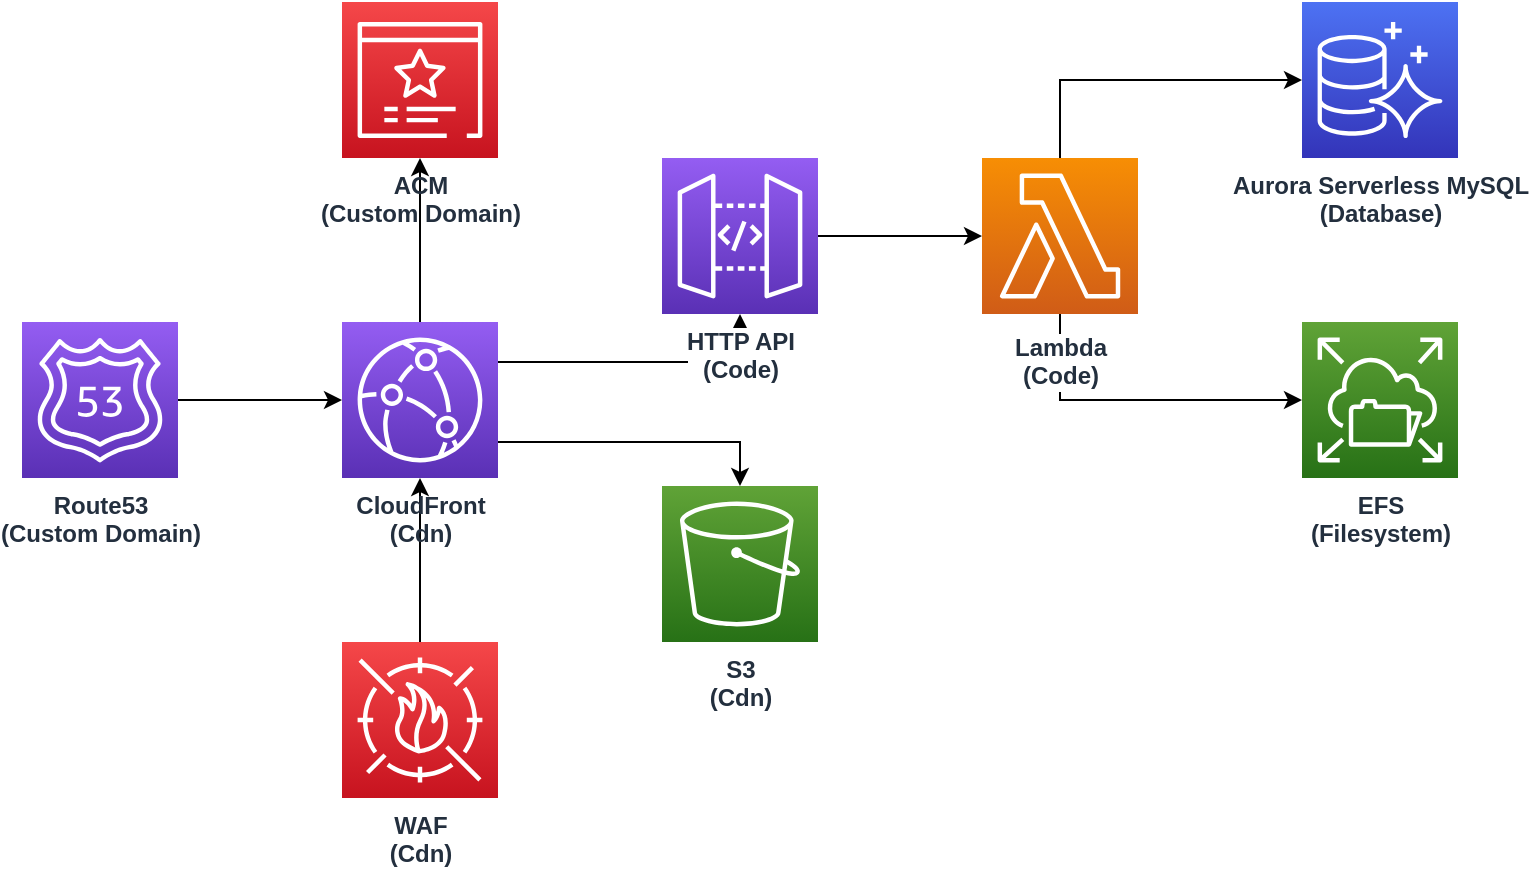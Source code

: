 <mxfile version="14.6.13" type="device"><diagram id="Ht1M8jgEwFfnCIfOTk4-" name="Page-1"><mxGraphModel dx="1296" dy="1512" grid="1" gridSize="10" guides="1" tooltips="1" connect="1" arrows="1" fold="1" page="1" pageScale="1" pageWidth="1169" pageHeight="827" math="0" shadow="0"><root><mxCell id="0"/><mxCell id="1" parent="0"/><mxCell id="AHO8Ui9JQbaWT7fUmcOC-22" style="edgeStyle=orthogonalEdgeStyle;rounded=0;orthogonalLoop=1;jettySize=auto;html=1;entryX=0;entryY=0.5;entryDx=0;entryDy=0;entryPerimeter=0;" edge="1" parent="1" source="AHO8Ui9JQbaWT7fUmcOC-1" target="AHO8Ui9JQbaWT7fUmcOC-16"><mxGeometry relative="1" as="geometry"><Array as="points"><mxPoint x="559" y="-601"/></Array></mxGeometry></mxCell><mxCell id="AHO8Ui9JQbaWT7fUmcOC-23" style="edgeStyle=orthogonalEdgeStyle;rounded=0;orthogonalLoop=1;jettySize=auto;html=1;" edge="1" parent="1" source="AHO8Ui9JQbaWT7fUmcOC-1" target="AHO8Ui9JQbaWT7fUmcOC-13"><mxGeometry relative="1" as="geometry"><Array as="points"><mxPoint x="559" y="-761"/></Array></mxGeometry></mxCell><mxCell id="AHO8Ui9JQbaWT7fUmcOC-1" value="&lt;b&gt;Lambda&lt;br&gt;(Code)&lt;/b&gt;" style="outlineConnect=0;fontColor=#232F3E;gradientColor=#F78E04;gradientDirection=north;fillColor=#D05C17;strokeColor=#ffffff;dashed=0;verticalLabelPosition=bottom;verticalAlign=top;align=center;html=1;fontSize=12;fontStyle=0;aspect=fixed;shape=mxgraph.aws4.resourceIcon;resIcon=mxgraph.aws4.lambda;labelBackgroundColor=#ffffff;spacingTop=3;" vertex="1" parent="1"><mxGeometry x="520" y="-722" width="78" height="78" as="geometry"/></mxCell><mxCell id="AHO8Ui9JQbaWT7fUmcOC-3" style="edgeStyle=orthogonalEdgeStyle;rounded=0;orthogonalLoop=1;jettySize=auto;html=1;" edge="1" parent="1" source="AHO8Ui9JQbaWT7fUmcOC-2" target="AHO8Ui9JQbaWT7fUmcOC-1"><mxGeometry relative="1" as="geometry"/></mxCell><mxCell id="AHO8Ui9JQbaWT7fUmcOC-5" style="edgeStyle=orthogonalEdgeStyle;rounded=0;orthogonalLoop=1;jettySize=auto;html=1;" edge="1" parent="1" source="AHO8Ui9JQbaWT7fUmcOC-4" target="AHO8Ui9JQbaWT7fUmcOC-2"><mxGeometry relative="1" as="geometry"><Array as="points"><mxPoint x="399" y="-620"/></Array></mxGeometry></mxCell><mxCell id="AHO8Ui9JQbaWT7fUmcOC-9" style="edgeStyle=orthogonalEdgeStyle;rounded=0;orthogonalLoop=1;jettySize=auto;html=1;entryX=0.5;entryY=1;entryDx=0;entryDy=0;entryPerimeter=0;" edge="1" parent="1" source="AHO8Ui9JQbaWT7fUmcOC-4" target="AHO8Ui9JQbaWT7fUmcOC-8"><mxGeometry relative="1" as="geometry"/></mxCell><mxCell id="AHO8Ui9JQbaWT7fUmcOC-11" style="edgeStyle=orthogonalEdgeStyle;rounded=0;orthogonalLoop=1;jettySize=auto;html=1;" edge="1" parent="1" source="AHO8Ui9JQbaWT7fUmcOC-6" target="AHO8Ui9JQbaWT7fUmcOC-4"><mxGeometry relative="1" as="geometry"/></mxCell><mxCell id="AHO8Ui9JQbaWT7fUmcOC-6" value="WAF&lt;br&gt;(Cdn)" style="points=[[0,0,0],[0.25,0,0],[0.5,0,0],[0.75,0,0],[1,0,0],[0,1,0],[0.25,1,0],[0.5,1,0],[0.75,1,0],[1,1,0],[0,0.25,0],[0,0.5,0],[0,0.75,0],[1,0.25,0],[1,0.5,0],[1,0.75,0]];outlineConnect=0;fontColor=#232F3E;gradientColor=#F54749;gradientDirection=north;fillColor=#C7131F;strokeColor=#ffffff;dashed=0;verticalLabelPosition=bottom;verticalAlign=top;align=center;html=1;fontSize=12;fontStyle=1;aspect=fixed;shape=mxgraph.aws4.resourceIcon;resIcon=mxgraph.aws4.waf;" vertex="1" parent="1"><mxGeometry x="200" y="-480" width="78" height="78" as="geometry"/></mxCell><mxCell id="AHO8Ui9JQbaWT7fUmcOC-12" style="edgeStyle=orthogonalEdgeStyle;rounded=0;orthogonalLoop=1;jettySize=auto;html=1;entryX=0;entryY=0.5;entryDx=0;entryDy=0;entryPerimeter=0;" edge="1" parent="1" source="AHO8Ui9JQbaWT7fUmcOC-10" target="AHO8Ui9JQbaWT7fUmcOC-4"><mxGeometry relative="1" as="geometry"/></mxCell><mxCell id="AHO8Ui9JQbaWT7fUmcOC-10" value="Route53&lt;br&gt;(Custom Domain)" style="points=[[0,0,0],[0.25,0,0],[0.5,0,0],[0.75,0,0],[1,0,0],[0,1,0],[0.25,1,0],[0.5,1,0],[0.75,1,0],[1,1,0],[0,0.25,0],[0,0.5,0],[0,0.75,0],[1,0.25,0],[1,0.5,0],[1,0.75,0]];outlineConnect=0;fontColor=#232F3E;gradientColor=#945DF2;gradientDirection=north;fillColor=#5A30B5;strokeColor=#ffffff;dashed=0;verticalLabelPosition=bottom;verticalAlign=top;align=center;html=1;fontSize=12;fontStyle=1;aspect=fixed;shape=mxgraph.aws4.resourceIcon;resIcon=mxgraph.aws4.route_53;" vertex="1" parent="1"><mxGeometry x="40" y="-640" width="78" height="78" as="geometry"/></mxCell><mxCell id="AHO8Ui9JQbaWT7fUmcOC-13" value="Aurora Serverless MySQL&lt;br&gt;(Database)" style="points=[[0,0,0],[0.25,0,0],[0.5,0,0],[0.75,0,0],[1,0,0],[0,1,0],[0.25,1,0],[0.5,1,0],[0.75,1,0],[1,1,0],[0,0.25,0],[0,0.5,0],[0,0.75,0],[1,0.25,0],[1,0.5,0],[1,0.75,0]];outlineConnect=0;fontColor=#232F3E;gradientColor=#4D72F3;gradientDirection=north;fillColor=#3334B9;strokeColor=#ffffff;dashed=0;verticalLabelPosition=bottom;verticalAlign=top;align=center;html=1;fontSize=12;fontStyle=1;aspect=fixed;shape=mxgraph.aws4.resourceIcon;resIcon=mxgraph.aws4.aurora;" vertex="1" parent="1"><mxGeometry x="680" y="-800" width="78" height="78" as="geometry"/></mxCell><mxCell id="AHO8Ui9JQbaWT7fUmcOC-16" value="EFS&lt;br&gt;(Filesystem)" style="points=[[0,0,0],[0.25,0,0],[0.5,0,0],[0.75,0,0],[1,0,0],[0,1,0],[0.25,1,0],[0.5,1,0],[0.75,1,0],[1,1,0],[0,0.25,0],[0,0.5,0],[0,0.75,0],[1,0.25,0],[1,0.5,0],[1,0.75,0]];outlineConnect=0;fontColor=#232F3E;gradientColor=#60A337;gradientDirection=north;fillColor=#277116;strokeColor=#ffffff;dashed=0;verticalLabelPosition=bottom;verticalAlign=top;align=center;html=1;fontSize=12;fontStyle=1;aspect=fixed;shape=mxgraph.aws4.resourceIcon;resIcon=mxgraph.aws4.elastic_file_system;" vertex="1" parent="1"><mxGeometry x="680" y="-640" width="78" height="78" as="geometry"/></mxCell><mxCell id="AHO8Ui9JQbaWT7fUmcOC-18" value="S3&lt;br&gt;(Cdn)" style="points=[[0,0,0],[0.25,0,0],[0.5,0,0],[0.75,0,0],[1,0,0],[0,1,0],[0.25,1,0],[0.5,1,0],[0.75,1,0],[1,1,0],[0,0.25,0],[0,0.5,0],[0,0.75,0],[1,0.25,0],[1,0.5,0],[1,0.75,0]];outlineConnect=0;fontColor=#232F3E;gradientColor=#60A337;gradientDirection=north;fillColor=#277116;strokeColor=#ffffff;dashed=0;verticalLabelPosition=bottom;verticalAlign=top;align=center;html=1;fontSize=12;fontStyle=1;aspect=fixed;shape=mxgraph.aws4.resourceIcon;resIcon=mxgraph.aws4.s3;" vertex="1" parent="1"><mxGeometry x="360" y="-558" width="78" height="78" as="geometry"/></mxCell><mxCell id="AHO8Ui9JQbaWT7fUmcOC-2" value="&lt;b&gt;HTTP API&lt;br&gt;(Code)&lt;br&gt;&lt;/b&gt;" style="outlineConnect=0;fontColor=#232F3E;gradientColor=#945DF2;gradientDirection=north;fillColor=#5A30B5;strokeColor=#ffffff;dashed=0;verticalLabelPosition=bottom;verticalAlign=top;align=center;html=1;fontSize=12;fontStyle=0;aspect=fixed;shape=mxgraph.aws4.resourceIcon;resIcon=mxgraph.aws4.api_gateway;labelBackgroundColor=#ffffff;" vertex="1" parent="1"><mxGeometry x="360" y="-722" width="78" height="78" as="geometry"/></mxCell><mxCell id="AHO8Ui9JQbaWT7fUmcOC-8" value="ACM&lt;br&gt;(Custom Domain)" style="points=[[0,0,0],[0.25,0,0],[0.5,0,0],[0.75,0,0],[1,0,0],[0,1,0],[0.25,1,0],[0.5,1,0],[0.75,1,0],[1,1,0],[0,0.25,0],[0,0.5,0],[0,0.75,0],[1,0.25,0],[1,0.5,0],[1,0.75,0]];outlineConnect=0;fontColor=#232F3E;gradientColor=#F54749;gradientDirection=north;fillColor=#C7131F;strokeColor=#ffffff;dashed=0;verticalLabelPosition=bottom;verticalAlign=top;align=center;html=1;fontSize=12;fontStyle=1;aspect=fixed;shape=mxgraph.aws4.resourceIcon;resIcon=mxgraph.aws4.certificate_manager_3;" vertex="1" parent="1"><mxGeometry x="200" y="-800" width="78" height="78" as="geometry"/></mxCell><mxCell id="AHO8Ui9JQbaWT7fUmcOC-24" style="edgeStyle=orthogonalEdgeStyle;rounded=0;orthogonalLoop=1;jettySize=auto;html=1;" edge="1" parent="1" source="AHO8Ui9JQbaWT7fUmcOC-4" target="AHO8Ui9JQbaWT7fUmcOC-18"><mxGeometry relative="1" as="geometry"><Array as="points"><mxPoint x="399" y="-580"/></Array></mxGeometry></mxCell><mxCell id="AHO8Ui9JQbaWT7fUmcOC-4" value="CloudFront&lt;br&gt;(Cdn)" style="points=[[0,0,0],[0.25,0,0],[0.5,0,0],[0.75,0,0],[1,0,0],[0,1,0],[0.25,1,0],[0.5,1,0],[0.75,1,0],[1,1,0],[0,0.25,0],[0,0.5,0],[0,0.75,0],[1,0.25,0],[1,0.5,0],[1,0.75,0]];outlineConnect=0;fontColor=#232F3E;gradientColor=#945DF2;gradientDirection=north;fillColor=#5A30B5;strokeColor=#ffffff;dashed=0;verticalLabelPosition=bottom;verticalAlign=top;align=center;html=1;fontSize=12;fontStyle=1;aspect=fixed;shape=mxgraph.aws4.resourceIcon;resIcon=mxgraph.aws4.cloudfront;" vertex="1" parent="1"><mxGeometry x="200" y="-640" width="78" height="78" as="geometry"/></mxCell></root></mxGraphModel></diagram></mxfile>